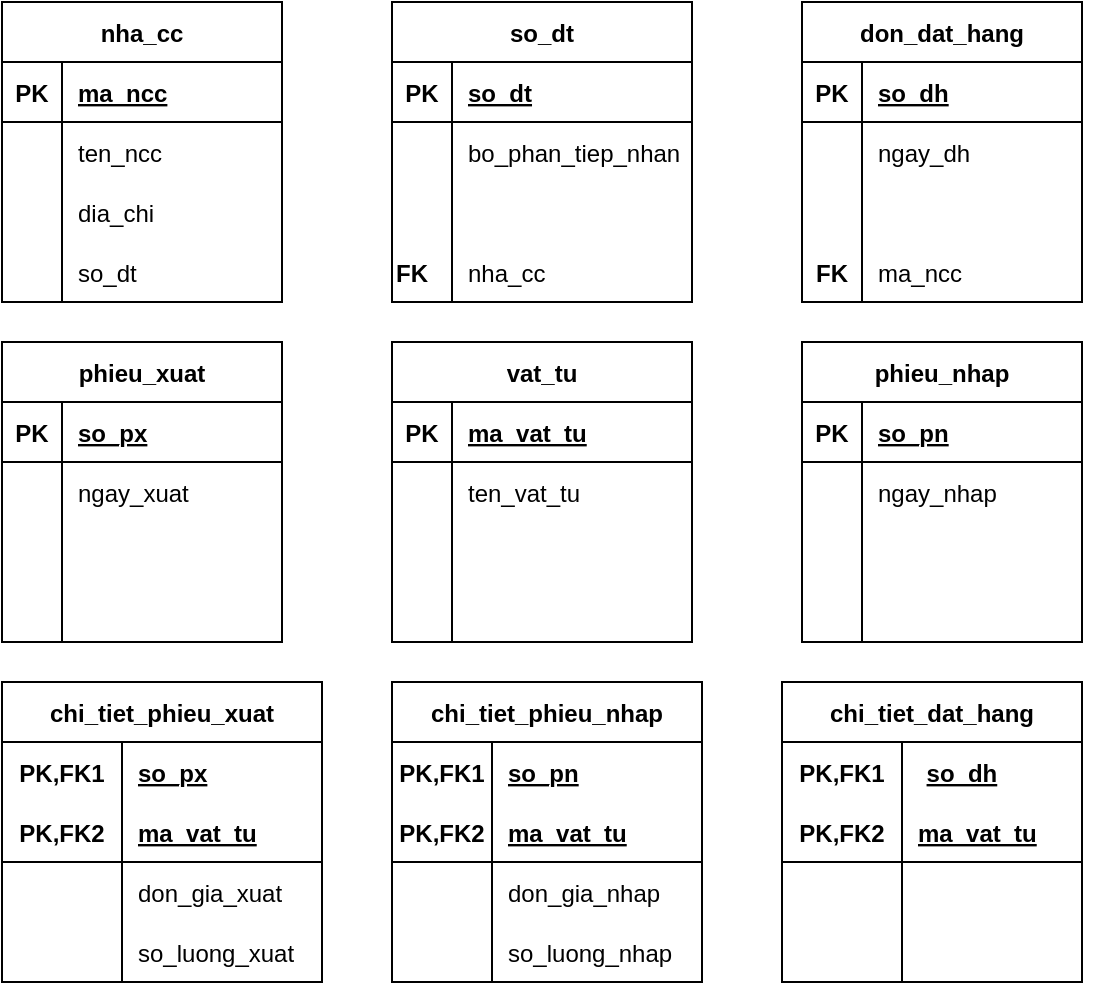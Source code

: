 <mxfile version="14.7.7" type="device"><diagram id="GAfqEMgBYRxA-WxqzUcl" name="Page-1"><mxGraphModel dx="782" dy="411" grid="1" gridSize="10" guides="1" tooltips="1" connect="1" arrows="1" fold="1" page="1" pageScale="1" pageWidth="850" pageHeight="1100" math="0" shadow="0"><root><mxCell id="0"/><mxCell id="1" parent="0"/><mxCell id="4sDLuMV_vTgjbe_v7x5U-135" value="" style="group" vertex="1" connectable="0" parent="1"><mxGeometry x="90" y="490" width="540" height="490" as="geometry"/></mxCell><mxCell id="4sDLuMV_vTgjbe_v7x5U-1" value="nha_cc" style="shape=table;startSize=30;container=1;collapsible=1;childLayout=tableLayout;fixedRows=1;rowLines=0;fontStyle=1;align=center;resizeLast=1;" vertex="1" parent="4sDLuMV_vTgjbe_v7x5U-135"><mxGeometry width="140" height="150" as="geometry"/></mxCell><mxCell id="4sDLuMV_vTgjbe_v7x5U-2" value="" style="shape=partialRectangle;collapsible=0;dropTarget=0;pointerEvents=0;fillColor=none;top=0;left=0;bottom=1;right=0;points=[[0,0.5],[1,0.5]];portConstraint=eastwest;" vertex="1" parent="4sDLuMV_vTgjbe_v7x5U-1"><mxGeometry y="30" width="140" height="30" as="geometry"/></mxCell><mxCell id="4sDLuMV_vTgjbe_v7x5U-3" value="PK" style="shape=partialRectangle;connectable=0;fillColor=none;top=0;left=0;bottom=0;right=0;fontStyle=1;overflow=hidden;" vertex="1" parent="4sDLuMV_vTgjbe_v7x5U-2"><mxGeometry width="30" height="30" as="geometry"/></mxCell><mxCell id="4sDLuMV_vTgjbe_v7x5U-4" value="ma_ncc" style="shape=partialRectangle;connectable=0;fillColor=none;top=0;left=0;bottom=0;right=0;align=left;spacingLeft=6;fontStyle=5;overflow=hidden;" vertex="1" parent="4sDLuMV_vTgjbe_v7x5U-2"><mxGeometry x="30" width="110" height="30" as="geometry"/></mxCell><mxCell id="4sDLuMV_vTgjbe_v7x5U-5" value="" style="shape=partialRectangle;collapsible=0;dropTarget=0;pointerEvents=0;fillColor=none;top=0;left=0;bottom=0;right=0;points=[[0,0.5],[1,0.5]];portConstraint=eastwest;" vertex="1" parent="4sDLuMV_vTgjbe_v7x5U-1"><mxGeometry y="60" width="140" height="30" as="geometry"/></mxCell><mxCell id="4sDLuMV_vTgjbe_v7x5U-6" value="" style="shape=partialRectangle;connectable=0;fillColor=none;top=0;left=0;bottom=0;right=0;editable=1;overflow=hidden;" vertex="1" parent="4sDLuMV_vTgjbe_v7x5U-5"><mxGeometry width="30" height="30" as="geometry"/></mxCell><mxCell id="4sDLuMV_vTgjbe_v7x5U-7" value="ten_ncc" style="shape=partialRectangle;connectable=0;fillColor=none;top=0;left=0;bottom=0;right=0;align=left;spacingLeft=6;overflow=hidden;" vertex="1" parent="4sDLuMV_vTgjbe_v7x5U-5"><mxGeometry x="30" width="110" height="30" as="geometry"/></mxCell><mxCell id="4sDLuMV_vTgjbe_v7x5U-8" value="" style="shape=partialRectangle;collapsible=0;dropTarget=0;pointerEvents=0;fillColor=none;top=0;left=0;bottom=0;right=0;points=[[0,0.5],[1,0.5]];portConstraint=eastwest;" vertex="1" parent="4sDLuMV_vTgjbe_v7x5U-1"><mxGeometry y="90" width="140" height="30" as="geometry"/></mxCell><mxCell id="4sDLuMV_vTgjbe_v7x5U-9" value="" style="shape=partialRectangle;connectable=0;fillColor=none;top=0;left=0;bottom=0;right=0;editable=1;overflow=hidden;" vertex="1" parent="4sDLuMV_vTgjbe_v7x5U-8"><mxGeometry width="30" height="30" as="geometry"/></mxCell><mxCell id="4sDLuMV_vTgjbe_v7x5U-10" value="dia_chi" style="shape=partialRectangle;connectable=0;fillColor=none;top=0;left=0;bottom=0;right=0;align=left;spacingLeft=6;overflow=hidden;" vertex="1" parent="4sDLuMV_vTgjbe_v7x5U-8"><mxGeometry x="30" width="110" height="30" as="geometry"/></mxCell><mxCell id="4sDLuMV_vTgjbe_v7x5U-11" value="" style="shape=partialRectangle;collapsible=0;dropTarget=0;pointerEvents=0;fillColor=none;top=0;left=0;bottom=0;right=0;points=[[0,0.5],[1,0.5]];portConstraint=eastwest;" vertex="1" parent="4sDLuMV_vTgjbe_v7x5U-1"><mxGeometry y="120" width="140" height="30" as="geometry"/></mxCell><mxCell id="4sDLuMV_vTgjbe_v7x5U-12" value="" style="shape=partialRectangle;connectable=0;fillColor=none;top=0;left=0;bottom=0;right=0;editable=1;overflow=hidden;" vertex="1" parent="4sDLuMV_vTgjbe_v7x5U-11"><mxGeometry width="30" height="30" as="geometry"/></mxCell><mxCell id="4sDLuMV_vTgjbe_v7x5U-13" value="so_dt" style="shape=partialRectangle;connectable=0;fillColor=none;top=0;left=0;bottom=0;right=0;align=left;spacingLeft=6;overflow=hidden;" vertex="1" parent="4sDLuMV_vTgjbe_v7x5U-11"><mxGeometry x="30" width="110" height="30" as="geometry"/></mxCell><mxCell id="4sDLuMV_vTgjbe_v7x5U-14" value="don_dat_hang" style="shape=table;startSize=30;container=1;collapsible=1;childLayout=tableLayout;fixedRows=1;rowLines=0;fontStyle=1;align=center;resizeLast=1;" vertex="1" parent="4sDLuMV_vTgjbe_v7x5U-135"><mxGeometry x="400" width="140" height="150" as="geometry"/></mxCell><mxCell id="4sDLuMV_vTgjbe_v7x5U-15" value="" style="shape=partialRectangle;collapsible=0;dropTarget=0;pointerEvents=0;fillColor=none;top=0;left=0;bottom=1;right=0;points=[[0,0.5],[1,0.5]];portConstraint=eastwest;" vertex="1" parent="4sDLuMV_vTgjbe_v7x5U-14"><mxGeometry y="30" width="140" height="30" as="geometry"/></mxCell><mxCell id="4sDLuMV_vTgjbe_v7x5U-16" value="PK" style="shape=partialRectangle;connectable=0;fillColor=none;top=0;left=0;bottom=0;right=0;fontStyle=1;overflow=hidden;" vertex="1" parent="4sDLuMV_vTgjbe_v7x5U-15"><mxGeometry width="30" height="30" as="geometry"/></mxCell><mxCell id="4sDLuMV_vTgjbe_v7x5U-17" value="so_dh" style="shape=partialRectangle;connectable=0;fillColor=none;top=0;left=0;bottom=0;right=0;align=left;spacingLeft=6;fontStyle=5;overflow=hidden;" vertex="1" parent="4sDLuMV_vTgjbe_v7x5U-15"><mxGeometry x="30" width="110" height="30" as="geometry"/></mxCell><mxCell id="4sDLuMV_vTgjbe_v7x5U-18" value="" style="shape=partialRectangle;collapsible=0;dropTarget=0;pointerEvents=0;fillColor=none;top=0;left=0;bottom=0;right=0;points=[[0,0.5],[1,0.5]];portConstraint=eastwest;" vertex="1" parent="4sDLuMV_vTgjbe_v7x5U-14"><mxGeometry y="60" width="140" height="30" as="geometry"/></mxCell><mxCell id="4sDLuMV_vTgjbe_v7x5U-19" value="" style="shape=partialRectangle;connectable=0;fillColor=none;top=0;left=0;bottom=0;right=0;editable=1;overflow=hidden;" vertex="1" parent="4sDLuMV_vTgjbe_v7x5U-18"><mxGeometry width="30" height="30" as="geometry"/></mxCell><mxCell id="4sDLuMV_vTgjbe_v7x5U-20" value="ngay_dh" style="shape=partialRectangle;connectable=0;fillColor=none;top=0;left=0;bottom=0;right=0;align=left;spacingLeft=6;overflow=hidden;" vertex="1" parent="4sDLuMV_vTgjbe_v7x5U-18"><mxGeometry x="30" width="110" height="30" as="geometry"/></mxCell><mxCell id="4sDLuMV_vTgjbe_v7x5U-21" value="" style="shape=partialRectangle;collapsible=0;dropTarget=0;pointerEvents=0;fillColor=none;top=0;left=0;bottom=0;right=0;points=[[0,0.5],[1,0.5]];portConstraint=eastwest;" vertex="1" parent="4sDLuMV_vTgjbe_v7x5U-14"><mxGeometry y="90" width="140" height="30" as="geometry"/></mxCell><mxCell id="4sDLuMV_vTgjbe_v7x5U-22" value="" style="shape=partialRectangle;connectable=0;fillColor=none;top=0;left=0;bottom=0;right=0;editable=1;overflow=hidden;" vertex="1" parent="4sDLuMV_vTgjbe_v7x5U-21"><mxGeometry width="30" height="30" as="geometry"/></mxCell><mxCell id="4sDLuMV_vTgjbe_v7x5U-23" value="" style="shape=partialRectangle;connectable=0;fillColor=none;top=0;left=0;bottom=0;right=0;align=left;spacingLeft=6;overflow=hidden;" vertex="1" parent="4sDLuMV_vTgjbe_v7x5U-21"><mxGeometry x="30" width="110" height="30" as="geometry"/></mxCell><mxCell id="4sDLuMV_vTgjbe_v7x5U-24" value="" style="shape=partialRectangle;collapsible=0;dropTarget=0;pointerEvents=0;fillColor=none;top=0;left=0;bottom=0;right=0;points=[[0,0.5],[1,0.5]];portConstraint=eastwest;" vertex="1" parent="4sDLuMV_vTgjbe_v7x5U-14"><mxGeometry y="120" width="140" height="30" as="geometry"/></mxCell><mxCell id="4sDLuMV_vTgjbe_v7x5U-25" value="FK" style="shape=partialRectangle;connectable=0;fillColor=none;top=0;left=0;bottom=0;right=0;editable=1;overflow=hidden;fontStyle=1" vertex="1" parent="4sDLuMV_vTgjbe_v7x5U-24"><mxGeometry width="30" height="30" as="geometry"/></mxCell><mxCell id="4sDLuMV_vTgjbe_v7x5U-26" value="ma_ncc" style="shape=partialRectangle;connectable=0;fillColor=none;top=0;left=0;bottom=0;right=0;align=left;spacingLeft=6;overflow=hidden;" vertex="1" parent="4sDLuMV_vTgjbe_v7x5U-24"><mxGeometry x="30" width="110" height="30" as="geometry"/></mxCell><mxCell id="4sDLuMV_vTgjbe_v7x5U-27" value="vat_tu" style="shape=table;startSize=30;container=1;collapsible=1;childLayout=tableLayout;fixedRows=1;rowLines=0;fontStyle=1;align=center;resizeLast=1;" vertex="1" parent="4sDLuMV_vTgjbe_v7x5U-135"><mxGeometry x="195" y="170" width="150" height="150" as="geometry"/></mxCell><mxCell id="4sDLuMV_vTgjbe_v7x5U-28" value="" style="shape=partialRectangle;collapsible=0;dropTarget=0;pointerEvents=0;fillColor=none;top=0;left=0;bottom=1;right=0;points=[[0,0.5],[1,0.5]];portConstraint=eastwest;" vertex="1" parent="4sDLuMV_vTgjbe_v7x5U-27"><mxGeometry y="30" width="150" height="30" as="geometry"/></mxCell><mxCell id="4sDLuMV_vTgjbe_v7x5U-29" value="PK" style="shape=partialRectangle;connectable=0;fillColor=none;top=0;left=0;bottom=0;right=0;fontStyle=1;overflow=hidden;" vertex="1" parent="4sDLuMV_vTgjbe_v7x5U-28"><mxGeometry width="30" height="30" as="geometry"/></mxCell><mxCell id="4sDLuMV_vTgjbe_v7x5U-30" value="ma_vat_tu" style="shape=partialRectangle;connectable=0;fillColor=none;top=0;left=0;bottom=0;right=0;align=left;spacingLeft=6;fontStyle=5;overflow=hidden;" vertex="1" parent="4sDLuMV_vTgjbe_v7x5U-28"><mxGeometry x="30" width="120" height="30" as="geometry"/></mxCell><mxCell id="4sDLuMV_vTgjbe_v7x5U-31" value="" style="shape=partialRectangle;collapsible=0;dropTarget=0;pointerEvents=0;fillColor=none;top=0;left=0;bottom=0;right=0;points=[[0,0.5],[1,0.5]];portConstraint=eastwest;" vertex="1" parent="4sDLuMV_vTgjbe_v7x5U-27"><mxGeometry y="60" width="150" height="30" as="geometry"/></mxCell><mxCell id="4sDLuMV_vTgjbe_v7x5U-32" value="" style="shape=partialRectangle;connectable=0;fillColor=none;top=0;left=0;bottom=0;right=0;editable=1;overflow=hidden;" vertex="1" parent="4sDLuMV_vTgjbe_v7x5U-31"><mxGeometry width="30" height="30" as="geometry"/></mxCell><mxCell id="4sDLuMV_vTgjbe_v7x5U-33" value="ten_vat_tu" style="shape=partialRectangle;connectable=0;fillColor=none;top=0;left=0;bottom=0;right=0;align=left;spacingLeft=6;overflow=hidden;" vertex="1" parent="4sDLuMV_vTgjbe_v7x5U-31"><mxGeometry x="30" width="120" height="30" as="geometry"/></mxCell><mxCell id="4sDLuMV_vTgjbe_v7x5U-34" value="" style="shape=partialRectangle;collapsible=0;dropTarget=0;pointerEvents=0;fillColor=none;top=0;left=0;bottom=0;right=0;points=[[0,0.5],[1,0.5]];portConstraint=eastwest;" vertex="1" parent="4sDLuMV_vTgjbe_v7x5U-27"><mxGeometry y="90" width="150" height="30" as="geometry"/></mxCell><mxCell id="4sDLuMV_vTgjbe_v7x5U-35" value="" style="shape=partialRectangle;connectable=0;fillColor=none;top=0;left=0;bottom=0;right=0;editable=1;overflow=hidden;" vertex="1" parent="4sDLuMV_vTgjbe_v7x5U-34"><mxGeometry width="30" height="30" as="geometry"/></mxCell><mxCell id="4sDLuMV_vTgjbe_v7x5U-36" value="" style="shape=partialRectangle;connectable=0;fillColor=none;top=0;left=0;bottom=0;right=0;align=left;spacingLeft=6;overflow=hidden;" vertex="1" parent="4sDLuMV_vTgjbe_v7x5U-34"><mxGeometry x="30" width="120" height="30" as="geometry"/></mxCell><mxCell id="4sDLuMV_vTgjbe_v7x5U-37" value="" style="shape=partialRectangle;collapsible=0;dropTarget=0;pointerEvents=0;fillColor=none;top=0;left=0;bottom=0;right=0;points=[[0,0.5],[1,0.5]];portConstraint=eastwest;" vertex="1" parent="4sDLuMV_vTgjbe_v7x5U-27"><mxGeometry y="120" width="150" height="30" as="geometry"/></mxCell><mxCell id="4sDLuMV_vTgjbe_v7x5U-38" value="" style="shape=partialRectangle;connectable=0;fillColor=none;top=0;left=0;bottom=0;right=0;editable=1;overflow=hidden;" vertex="1" parent="4sDLuMV_vTgjbe_v7x5U-37"><mxGeometry width="30" height="30" as="geometry"/></mxCell><mxCell id="4sDLuMV_vTgjbe_v7x5U-39" value="" style="shape=partialRectangle;connectable=0;fillColor=none;top=0;left=0;bottom=0;right=0;align=left;spacingLeft=6;overflow=hidden;" vertex="1" parent="4sDLuMV_vTgjbe_v7x5U-37"><mxGeometry x="30" width="120" height="30" as="geometry"/></mxCell><mxCell id="4sDLuMV_vTgjbe_v7x5U-40" value="phieu_xuat" style="shape=table;startSize=30;container=1;collapsible=1;childLayout=tableLayout;fixedRows=1;rowLines=0;fontStyle=1;align=center;resizeLast=1;" vertex="1" parent="4sDLuMV_vTgjbe_v7x5U-135"><mxGeometry y="170" width="140" height="150" as="geometry"/></mxCell><mxCell id="4sDLuMV_vTgjbe_v7x5U-41" value="" style="shape=partialRectangle;collapsible=0;dropTarget=0;pointerEvents=0;fillColor=none;top=0;left=0;bottom=1;right=0;points=[[0,0.5],[1,0.5]];portConstraint=eastwest;" vertex="1" parent="4sDLuMV_vTgjbe_v7x5U-40"><mxGeometry y="30" width="140" height="30" as="geometry"/></mxCell><mxCell id="4sDLuMV_vTgjbe_v7x5U-42" value="PK" style="shape=partialRectangle;connectable=0;fillColor=none;top=0;left=0;bottom=0;right=0;fontStyle=1;overflow=hidden;" vertex="1" parent="4sDLuMV_vTgjbe_v7x5U-41"><mxGeometry width="30" height="30" as="geometry"/></mxCell><mxCell id="4sDLuMV_vTgjbe_v7x5U-43" value="so_px" style="shape=partialRectangle;connectable=0;fillColor=none;top=0;left=0;bottom=0;right=0;align=left;spacingLeft=6;fontStyle=5;overflow=hidden;" vertex="1" parent="4sDLuMV_vTgjbe_v7x5U-41"><mxGeometry x="30" width="110" height="30" as="geometry"/></mxCell><mxCell id="4sDLuMV_vTgjbe_v7x5U-44" value="" style="shape=partialRectangle;collapsible=0;dropTarget=0;pointerEvents=0;fillColor=none;top=0;left=0;bottom=0;right=0;points=[[0,0.5],[1,0.5]];portConstraint=eastwest;" vertex="1" parent="4sDLuMV_vTgjbe_v7x5U-40"><mxGeometry y="60" width="140" height="30" as="geometry"/></mxCell><mxCell id="4sDLuMV_vTgjbe_v7x5U-45" value="" style="shape=partialRectangle;connectable=0;fillColor=none;top=0;left=0;bottom=0;right=0;editable=1;overflow=hidden;" vertex="1" parent="4sDLuMV_vTgjbe_v7x5U-44"><mxGeometry width="30" height="30" as="geometry"/></mxCell><mxCell id="4sDLuMV_vTgjbe_v7x5U-46" value="ngay_xuat" style="shape=partialRectangle;connectable=0;fillColor=none;top=0;left=0;bottom=0;right=0;align=left;spacingLeft=6;overflow=hidden;" vertex="1" parent="4sDLuMV_vTgjbe_v7x5U-44"><mxGeometry x="30" width="110" height="30" as="geometry"/></mxCell><mxCell id="4sDLuMV_vTgjbe_v7x5U-47" value="" style="shape=partialRectangle;collapsible=0;dropTarget=0;pointerEvents=0;fillColor=none;top=0;left=0;bottom=0;right=0;points=[[0,0.5],[1,0.5]];portConstraint=eastwest;" vertex="1" parent="4sDLuMV_vTgjbe_v7x5U-40"><mxGeometry y="90" width="140" height="30" as="geometry"/></mxCell><mxCell id="4sDLuMV_vTgjbe_v7x5U-48" value="" style="shape=partialRectangle;connectable=0;fillColor=none;top=0;left=0;bottom=0;right=0;editable=1;overflow=hidden;" vertex="1" parent="4sDLuMV_vTgjbe_v7x5U-47"><mxGeometry width="30" height="30" as="geometry"/></mxCell><mxCell id="4sDLuMV_vTgjbe_v7x5U-49" value="" style="shape=partialRectangle;connectable=0;fillColor=none;top=0;left=0;bottom=0;right=0;align=left;spacingLeft=6;overflow=hidden;" vertex="1" parent="4sDLuMV_vTgjbe_v7x5U-47"><mxGeometry x="30" width="110" height="30" as="geometry"/></mxCell><mxCell id="4sDLuMV_vTgjbe_v7x5U-50" value="" style="shape=partialRectangle;collapsible=0;dropTarget=0;pointerEvents=0;fillColor=none;top=0;left=0;bottom=0;right=0;points=[[0,0.5],[1,0.5]];portConstraint=eastwest;" vertex="1" parent="4sDLuMV_vTgjbe_v7x5U-40"><mxGeometry y="120" width="140" height="30" as="geometry"/></mxCell><mxCell id="4sDLuMV_vTgjbe_v7x5U-51" value="" style="shape=partialRectangle;connectable=0;fillColor=none;top=0;left=0;bottom=0;right=0;editable=1;overflow=hidden;" vertex="1" parent="4sDLuMV_vTgjbe_v7x5U-50"><mxGeometry width="30" height="30" as="geometry"/></mxCell><mxCell id="4sDLuMV_vTgjbe_v7x5U-52" value="" style="shape=partialRectangle;connectable=0;fillColor=none;top=0;left=0;bottom=0;right=0;align=left;spacingLeft=6;overflow=hidden;" vertex="1" parent="4sDLuMV_vTgjbe_v7x5U-50"><mxGeometry x="30" width="110" height="30" as="geometry"/></mxCell><mxCell id="4sDLuMV_vTgjbe_v7x5U-53" value="phieu_nhap" style="shape=table;startSize=30;container=1;collapsible=1;childLayout=tableLayout;fixedRows=1;rowLines=0;fontStyle=1;align=center;resizeLast=1;" vertex="1" parent="4sDLuMV_vTgjbe_v7x5U-135"><mxGeometry x="400" y="170" width="140" height="150" as="geometry"/></mxCell><mxCell id="4sDLuMV_vTgjbe_v7x5U-54" value="" style="shape=partialRectangle;collapsible=0;dropTarget=0;pointerEvents=0;fillColor=none;top=0;left=0;bottom=1;right=0;points=[[0,0.5],[1,0.5]];portConstraint=eastwest;" vertex="1" parent="4sDLuMV_vTgjbe_v7x5U-53"><mxGeometry y="30" width="140" height="30" as="geometry"/></mxCell><mxCell id="4sDLuMV_vTgjbe_v7x5U-55" value="PK" style="shape=partialRectangle;connectable=0;fillColor=none;top=0;left=0;bottom=0;right=0;fontStyle=1;overflow=hidden;" vertex="1" parent="4sDLuMV_vTgjbe_v7x5U-54"><mxGeometry width="30" height="30" as="geometry"/></mxCell><mxCell id="4sDLuMV_vTgjbe_v7x5U-56" value="so_pn" style="shape=partialRectangle;connectable=0;fillColor=none;top=0;left=0;bottom=0;right=0;align=left;spacingLeft=6;fontStyle=5;overflow=hidden;" vertex="1" parent="4sDLuMV_vTgjbe_v7x5U-54"><mxGeometry x="30" width="110" height="30" as="geometry"/></mxCell><mxCell id="4sDLuMV_vTgjbe_v7x5U-57" value="" style="shape=partialRectangle;collapsible=0;dropTarget=0;pointerEvents=0;fillColor=none;top=0;left=0;bottom=0;right=0;points=[[0,0.5],[1,0.5]];portConstraint=eastwest;" vertex="1" parent="4sDLuMV_vTgjbe_v7x5U-53"><mxGeometry y="60" width="140" height="30" as="geometry"/></mxCell><mxCell id="4sDLuMV_vTgjbe_v7x5U-58" value="" style="shape=partialRectangle;connectable=0;fillColor=none;top=0;left=0;bottom=0;right=0;editable=1;overflow=hidden;" vertex="1" parent="4sDLuMV_vTgjbe_v7x5U-57"><mxGeometry width="30" height="30" as="geometry"/></mxCell><mxCell id="4sDLuMV_vTgjbe_v7x5U-59" value="ngay_nhap" style="shape=partialRectangle;connectable=0;fillColor=none;top=0;left=0;bottom=0;right=0;align=left;spacingLeft=6;overflow=hidden;" vertex="1" parent="4sDLuMV_vTgjbe_v7x5U-57"><mxGeometry x="30" width="110" height="30" as="geometry"/></mxCell><mxCell id="4sDLuMV_vTgjbe_v7x5U-60" value="" style="shape=partialRectangle;collapsible=0;dropTarget=0;pointerEvents=0;fillColor=none;top=0;left=0;bottom=0;right=0;points=[[0,0.5],[1,0.5]];portConstraint=eastwest;" vertex="1" parent="4sDLuMV_vTgjbe_v7x5U-53"><mxGeometry y="90" width="140" height="30" as="geometry"/></mxCell><mxCell id="4sDLuMV_vTgjbe_v7x5U-61" value="" style="shape=partialRectangle;connectable=0;fillColor=none;top=0;left=0;bottom=0;right=0;editable=1;overflow=hidden;" vertex="1" parent="4sDLuMV_vTgjbe_v7x5U-60"><mxGeometry width="30" height="30" as="geometry"/></mxCell><mxCell id="4sDLuMV_vTgjbe_v7x5U-62" value="" style="shape=partialRectangle;connectable=0;fillColor=none;top=0;left=0;bottom=0;right=0;align=left;spacingLeft=6;overflow=hidden;" vertex="1" parent="4sDLuMV_vTgjbe_v7x5U-60"><mxGeometry x="30" width="110" height="30" as="geometry"/></mxCell><mxCell id="4sDLuMV_vTgjbe_v7x5U-63" value="" style="shape=partialRectangle;collapsible=0;dropTarget=0;pointerEvents=0;fillColor=none;top=0;left=0;bottom=0;right=0;points=[[0,0.5],[1,0.5]];portConstraint=eastwest;" vertex="1" parent="4sDLuMV_vTgjbe_v7x5U-53"><mxGeometry y="120" width="140" height="30" as="geometry"/></mxCell><mxCell id="4sDLuMV_vTgjbe_v7x5U-64" value="" style="shape=partialRectangle;connectable=0;fillColor=none;top=0;left=0;bottom=0;right=0;editable=1;overflow=hidden;" vertex="1" parent="4sDLuMV_vTgjbe_v7x5U-63"><mxGeometry width="30" height="30" as="geometry"/></mxCell><mxCell id="4sDLuMV_vTgjbe_v7x5U-65" value="" style="shape=partialRectangle;connectable=0;fillColor=none;top=0;left=0;bottom=0;right=0;align=left;spacingLeft=6;overflow=hidden;" vertex="1" parent="4sDLuMV_vTgjbe_v7x5U-63"><mxGeometry x="30" width="110" height="30" as="geometry"/></mxCell><mxCell id="4sDLuMV_vTgjbe_v7x5U-66" value="chi_tiet_phieu_xuat" style="shape=table;startSize=30;container=1;collapsible=1;childLayout=tableLayout;fixedRows=1;rowLines=0;fontStyle=1;align=center;resizeLast=1;" vertex="1" parent="4sDLuMV_vTgjbe_v7x5U-135"><mxGeometry y="340" width="160" height="150" as="geometry"/></mxCell><mxCell id="4sDLuMV_vTgjbe_v7x5U-67" value="" style="shape=partialRectangle;collapsible=0;dropTarget=0;pointerEvents=0;fillColor=none;top=0;left=0;bottom=0;right=0;points=[[0,0.5],[1,0.5]];portConstraint=eastwest;" vertex="1" parent="4sDLuMV_vTgjbe_v7x5U-66"><mxGeometry y="30" width="160" height="30" as="geometry"/></mxCell><mxCell id="4sDLuMV_vTgjbe_v7x5U-68" value="PK,FK1" style="shape=partialRectangle;connectable=0;fillColor=none;top=0;left=0;bottom=0;right=0;fontStyle=1;overflow=hidden;" vertex="1" parent="4sDLuMV_vTgjbe_v7x5U-67"><mxGeometry width="60" height="30" as="geometry"/></mxCell><mxCell id="4sDLuMV_vTgjbe_v7x5U-69" value="so_px" style="shape=partialRectangle;connectable=0;fillColor=none;top=0;left=0;bottom=0;right=0;align=left;spacingLeft=6;fontStyle=5;overflow=hidden;" vertex="1" parent="4sDLuMV_vTgjbe_v7x5U-67"><mxGeometry x="60" width="100" height="30" as="geometry"/></mxCell><mxCell id="4sDLuMV_vTgjbe_v7x5U-70" value="" style="shape=partialRectangle;collapsible=0;dropTarget=0;pointerEvents=0;fillColor=none;top=0;left=0;bottom=1;right=0;points=[[0,0.5],[1,0.5]];portConstraint=eastwest;" vertex="1" parent="4sDLuMV_vTgjbe_v7x5U-66"><mxGeometry y="60" width="160" height="30" as="geometry"/></mxCell><mxCell id="4sDLuMV_vTgjbe_v7x5U-71" value="PK,FK2" style="shape=partialRectangle;connectable=0;fillColor=none;top=0;left=0;bottom=0;right=0;fontStyle=1;overflow=hidden;" vertex="1" parent="4sDLuMV_vTgjbe_v7x5U-70"><mxGeometry width="60" height="30" as="geometry"/></mxCell><mxCell id="4sDLuMV_vTgjbe_v7x5U-72" value="ma_vat_tu" style="shape=partialRectangle;connectable=0;fillColor=none;top=0;left=0;bottom=0;right=0;align=left;spacingLeft=6;fontStyle=5;overflow=hidden;" vertex="1" parent="4sDLuMV_vTgjbe_v7x5U-70"><mxGeometry x="60" width="100" height="30" as="geometry"/></mxCell><mxCell id="4sDLuMV_vTgjbe_v7x5U-73" value="" style="shape=partialRectangle;collapsible=0;dropTarget=0;pointerEvents=0;fillColor=none;top=0;left=0;bottom=0;right=0;points=[[0,0.5],[1,0.5]];portConstraint=eastwest;" vertex="1" parent="4sDLuMV_vTgjbe_v7x5U-66"><mxGeometry y="90" width="160" height="30" as="geometry"/></mxCell><mxCell id="4sDLuMV_vTgjbe_v7x5U-74" value="" style="shape=partialRectangle;connectable=0;fillColor=none;top=0;left=0;bottom=0;right=0;editable=1;overflow=hidden;" vertex="1" parent="4sDLuMV_vTgjbe_v7x5U-73"><mxGeometry width="60" height="30" as="geometry"/></mxCell><mxCell id="4sDLuMV_vTgjbe_v7x5U-75" value="don_gia_xuat" style="shape=partialRectangle;connectable=0;fillColor=none;top=0;left=0;bottom=0;right=0;align=left;spacingLeft=6;overflow=hidden;" vertex="1" parent="4sDLuMV_vTgjbe_v7x5U-73"><mxGeometry x="60" width="100" height="30" as="geometry"/></mxCell><mxCell id="4sDLuMV_vTgjbe_v7x5U-76" value="" style="shape=partialRectangle;collapsible=0;dropTarget=0;pointerEvents=0;fillColor=none;top=0;left=0;bottom=0;right=0;points=[[0,0.5],[1,0.5]];portConstraint=eastwest;" vertex="1" parent="4sDLuMV_vTgjbe_v7x5U-66"><mxGeometry y="120" width="160" height="30" as="geometry"/></mxCell><mxCell id="4sDLuMV_vTgjbe_v7x5U-77" value="" style="shape=partialRectangle;connectable=0;fillColor=none;top=0;left=0;bottom=0;right=0;editable=1;overflow=hidden;" vertex="1" parent="4sDLuMV_vTgjbe_v7x5U-76"><mxGeometry width="60" height="30" as="geometry"/></mxCell><mxCell id="4sDLuMV_vTgjbe_v7x5U-78" value="so_luong_xuat" style="shape=partialRectangle;connectable=0;fillColor=none;top=0;left=0;bottom=0;right=0;align=left;spacingLeft=6;overflow=hidden;" vertex="1" parent="4sDLuMV_vTgjbe_v7x5U-76"><mxGeometry x="60" width="100" height="30" as="geometry"/></mxCell><mxCell id="4sDLuMV_vTgjbe_v7x5U-79" value="chi_tiet_phieu_nhap" style="shape=table;startSize=30;container=1;collapsible=1;childLayout=tableLayout;fixedRows=1;rowLines=0;fontStyle=1;align=center;resizeLast=1;" vertex="1" parent="4sDLuMV_vTgjbe_v7x5U-135"><mxGeometry x="195" y="340" width="155" height="150" as="geometry"/></mxCell><mxCell id="4sDLuMV_vTgjbe_v7x5U-80" value="" style="shape=partialRectangle;collapsible=0;dropTarget=0;pointerEvents=0;fillColor=none;top=0;left=0;bottom=0;right=0;points=[[0,0.5],[1,0.5]];portConstraint=eastwest;" vertex="1" parent="4sDLuMV_vTgjbe_v7x5U-79"><mxGeometry y="30" width="155" height="30" as="geometry"/></mxCell><mxCell id="4sDLuMV_vTgjbe_v7x5U-81" value="PK,FK1" style="shape=partialRectangle;connectable=0;fillColor=none;top=0;left=0;bottom=0;right=0;fontStyle=1;overflow=hidden;" vertex="1" parent="4sDLuMV_vTgjbe_v7x5U-80"><mxGeometry width="50" height="30" as="geometry"/></mxCell><mxCell id="4sDLuMV_vTgjbe_v7x5U-82" value="so_pn" style="shape=partialRectangle;connectable=0;fillColor=none;top=0;left=0;bottom=0;right=0;align=left;spacingLeft=6;fontStyle=5;overflow=hidden;" vertex="1" parent="4sDLuMV_vTgjbe_v7x5U-80"><mxGeometry x="50" width="105" height="30" as="geometry"/></mxCell><mxCell id="4sDLuMV_vTgjbe_v7x5U-83" value="" style="shape=partialRectangle;collapsible=0;dropTarget=0;pointerEvents=0;fillColor=none;top=0;left=0;bottom=1;right=0;points=[[0,0.5],[1,0.5]];portConstraint=eastwest;" vertex="1" parent="4sDLuMV_vTgjbe_v7x5U-79"><mxGeometry y="60" width="155" height="30" as="geometry"/></mxCell><mxCell id="4sDLuMV_vTgjbe_v7x5U-84" value="PK,FK2" style="shape=partialRectangle;connectable=0;fillColor=none;top=0;left=0;bottom=0;right=0;fontStyle=1;overflow=hidden;" vertex="1" parent="4sDLuMV_vTgjbe_v7x5U-83"><mxGeometry width="50" height="30" as="geometry"/></mxCell><mxCell id="4sDLuMV_vTgjbe_v7x5U-85" value="ma_vat_tu" style="shape=partialRectangle;connectable=0;fillColor=none;top=0;left=0;bottom=0;right=0;align=left;spacingLeft=6;fontStyle=5;overflow=hidden;" vertex="1" parent="4sDLuMV_vTgjbe_v7x5U-83"><mxGeometry x="50" width="105" height="30" as="geometry"/></mxCell><mxCell id="4sDLuMV_vTgjbe_v7x5U-86" value="" style="shape=partialRectangle;collapsible=0;dropTarget=0;pointerEvents=0;fillColor=none;top=0;left=0;bottom=0;right=0;points=[[0,0.5],[1,0.5]];portConstraint=eastwest;" vertex="1" parent="4sDLuMV_vTgjbe_v7x5U-79"><mxGeometry y="90" width="155" height="30" as="geometry"/></mxCell><mxCell id="4sDLuMV_vTgjbe_v7x5U-87" value="" style="shape=partialRectangle;connectable=0;fillColor=none;top=0;left=0;bottom=0;right=0;editable=1;overflow=hidden;" vertex="1" parent="4sDLuMV_vTgjbe_v7x5U-86"><mxGeometry width="50" height="30" as="geometry"/></mxCell><mxCell id="4sDLuMV_vTgjbe_v7x5U-88" value="don_gia_nhap" style="shape=partialRectangle;connectable=0;fillColor=none;top=0;left=0;bottom=0;right=0;align=left;spacingLeft=6;overflow=hidden;" vertex="1" parent="4sDLuMV_vTgjbe_v7x5U-86"><mxGeometry x="50" width="105" height="30" as="geometry"/></mxCell><mxCell id="4sDLuMV_vTgjbe_v7x5U-89" value="" style="shape=partialRectangle;collapsible=0;dropTarget=0;pointerEvents=0;fillColor=none;top=0;left=0;bottom=0;right=0;points=[[0,0.5],[1,0.5]];portConstraint=eastwest;" vertex="1" parent="4sDLuMV_vTgjbe_v7x5U-79"><mxGeometry y="120" width="155" height="30" as="geometry"/></mxCell><mxCell id="4sDLuMV_vTgjbe_v7x5U-90" value="" style="shape=partialRectangle;connectable=0;fillColor=none;top=0;left=0;bottom=0;right=0;editable=1;overflow=hidden;" vertex="1" parent="4sDLuMV_vTgjbe_v7x5U-89"><mxGeometry width="50" height="30" as="geometry"/></mxCell><mxCell id="4sDLuMV_vTgjbe_v7x5U-91" value="so_luong_nhap" style="shape=partialRectangle;connectable=0;fillColor=none;top=0;left=0;bottom=0;right=0;align=left;spacingLeft=6;overflow=hidden;" vertex="1" parent="4sDLuMV_vTgjbe_v7x5U-89"><mxGeometry x="50" width="105" height="30" as="geometry"/></mxCell><mxCell id="4sDLuMV_vTgjbe_v7x5U-106" value="" style="group" vertex="1" connectable="0" parent="4sDLuMV_vTgjbe_v7x5U-135"><mxGeometry x="390" y="340" width="150" height="150" as="geometry"/></mxCell><mxCell id="4sDLuMV_vTgjbe_v7x5U-92" value="chi_tiet_dat_hang" style="shape=table;startSize=30;container=1;collapsible=1;childLayout=tableLayout;fixedRows=1;rowLines=0;fontStyle=1;align=center;resizeLast=1;" vertex="1" parent="4sDLuMV_vTgjbe_v7x5U-106"><mxGeometry width="150" height="150" as="geometry"/></mxCell><mxCell id="4sDLuMV_vTgjbe_v7x5U-93" value="" style="shape=partialRectangle;collapsible=0;dropTarget=0;pointerEvents=0;fillColor=none;top=0;left=0;bottom=0;right=0;points=[[0,0.5],[1,0.5]];portConstraint=eastwest;" vertex="1" parent="4sDLuMV_vTgjbe_v7x5U-92"><mxGeometry y="30" width="150" height="30" as="geometry"/></mxCell><mxCell id="4sDLuMV_vTgjbe_v7x5U-94" value="PK,FK1" style="shape=partialRectangle;connectable=0;fillColor=none;top=0;left=0;bottom=0;right=0;fontStyle=1;overflow=hidden;" vertex="1" parent="4sDLuMV_vTgjbe_v7x5U-93"><mxGeometry width="60" height="30" as="geometry"/></mxCell><mxCell id="4sDLuMV_vTgjbe_v7x5U-95" value="" style="shape=partialRectangle;connectable=0;fillColor=none;top=0;left=0;bottom=0;right=0;align=left;spacingLeft=6;fontStyle=4;overflow=hidden;" vertex="1" parent="4sDLuMV_vTgjbe_v7x5U-93"><mxGeometry x="60" width="90" height="30" as="geometry"/></mxCell><mxCell id="4sDLuMV_vTgjbe_v7x5U-96" value="" style="shape=partialRectangle;collapsible=0;dropTarget=0;pointerEvents=0;fillColor=none;top=0;left=0;bottom=1;right=0;points=[[0,0.5],[1,0.5]];portConstraint=eastwest;" vertex="1" parent="4sDLuMV_vTgjbe_v7x5U-92"><mxGeometry y="60" width="150" height="30" as="geometry"/></mxCell><mxCell id="4sDLuMV_vTgjbe_v7x5U-97" value="PK,FK2" style="shape=partialRectangle;connectable=0;fillColor=none;top=0;left=0;bottom=0;right=0;fontStyle=1;overflow=hidden;" vertex="1" parent="4sDLuMV_vTgjbe_v7x5U-96"><mxGeometry width="60" height="30" as="geometry"/></mxCell><mxCell id="4sDLuMV_vTgjbe_v7x5U-98" value="ma_vat_tu" style="shape=partialRectangle;connectable=0;fillColor=none;top=0;left=0;bottom=0;right=0;align=left;spacingLeft=6;fontStyle=5;overflow=hidden;" vertex="1" parent="4sDLuMV_vTgjbe_v7x5U-96"><mxGeometry x="60" width="90" height="30" as="geometry"/></mxCell><mxCell id="4sDLuMV_vTgjbe_v7x5U-99" value="" style="shape=partialRectangle;collapsible=0;dropTarget=0;pointerEvents=0;fillColor=none;top=0;left=0;bottom=0;right=0;points=[[0,0.5],[1,0.5]];portConstraint=eastwest;" vertex="1" parent="4sDLuMV_vTgjbe_v7x5U-92"><mxGeometry y="90" width="150" height="30" as="geometry"/></mxCell><mxCell id="4sDLuMV_vTgjbe_v7x5U-100" value="" style="shape=partialRectangle;connectable=0;fillColor=none;top=0;left=0;bottom=0;right=0;editable=1;overflow=hidden;" vertex="1" parent="4sDLuMV_vTgjbe_v7x5U-99"><mxGeometry width="60" height="30" as="geometry"/></mxCell><mxCell id="4sDLuMV_vTgjbe_v7x5U-101" value="" style="shape=partialRectangle;connectable=0;fillColor=none;top=0;left=0;bottom=0;right=0;align=left;spacingLeft=6;overflow=hidden;" vertex="1" parent="4sDLuMV_vTgjbe_v7x5U-99"><mxGeometry x="60" width="90" height="30" as="geometry"/></mxCell><mxCell id="4sDLuMV_vTgjbe_v7x5U-102" value="" style="shape=partialRectangle;collapsible=0;dropTarget=0;pointerEvents=0;fillColor=none;top=0;left=0;bottom=0;right=0;points=[[0,0.5],[1,0.5]];portConstraint=eastwest;" vertex="1" parent="4sDLuMV_vTgjbe_v7x5U-92"><mxGeometry y="120" width="150" height="30" as="geometry"/></mxCell><mxCell id="4sDLuMV_vTgjbe_v7x5U-103" value="" style="shape=partialRectangle;connectable=0;fillColor=none;top=0;left=0;bottom=0;right=0;editable=1;overflow=hidden;" vertex="1" parent="4sDLuMV_vTgjbe_v7x5U-102"><mxGeometry width="60" height="30" as="geometry"/></mxCell><mxCell id="4sDLuMV_vTgjbe_v7x5U-104" value="" style="shape=partialRectangle;connectable=0;fillColor=none;top=0;left=0;bottom=0;right=0;align=left;spacingLeft=6;overflow=hidden;" vertex="1" parent="4sDLuMV_vTgjbe_v7x5U-102"><mxGeometry x="60" width="90" height="30" as="geometry"/></mxCell><mxCell id="4sDLuMV_vTgjbe_v7x5U-105" value="so_dh" style="shape=partialRectangle;connectable=0;fillColor=none;top=0;left=0;bottom=0;right=0;align=left;spacingLeft=6;fontStyle=5;overflow=hidden;" vertex="1" parent="4sDLuMV_vTgjbe_v7x5U-106"><mxGeometry x="64.286" y="30" width="93.75" height="30" as="geometry"/></mxCell><mxCell id="4sDLuMV_vTgjbe_v7x5U-120" value="so_dt" style="shape=table;startSize=30;container=1;collapsible=1;childLayout=tableLayout;fixedRows=1;rowLines=0;fontStyle=1;align=center;resizeLast=1;" vertex="1" parent="4sDLuMV_vTgjbe_v7x5U-135"><mxGeometry x="195" width="150" height="150" as="geometry"/></mxCell><mxCell id="4sDLuMV_vTgjbe_v7x5U-121" value="" style="shape=partialRectangle;collapsible=0;dropTarget=0;pointerEvents=0;fillColor=none;top=0;left=0;bottom=1;right=0;points=[[0,0.5],[1,0.5]];portConstraint=eastwest;" vertex="1" parent="4sDLuMV_vTgjbe_v7x5U-120"><mxGeometry y="30" width="150" height="30" as="geometry"/></mxCell><mxCell id="4sDLuMV_vTgjbe_v7x5U-122" value="PK" style="shape=partialRectangle;connectable=0;fillColor=none;top=0;left=0;bottom=0;right=0;fontStyle=1;overflow=hidden;" vertex="1" parent="4sDLuMV_vTgjbe_v7x5U-121"><mxGeometry width="30" height="30" as="geometry"/></mxCell><mxCell id="4sDLuMV_vTgjbe_v7x5U-123" value="so_dt" style="shape=partialRectangle;connectable=0;fillColor=none;top=0;left=0;bottom=0;right=0;align=left;spacingLeft=6;fontStyle=5;overflow=hidden;" vertex="1" parent="4sDLuMV_vTgjbe_v7x5U-121"><mxGeometry x="30" width="120" height="30" as="geometry"/></mxCell><mxCell id="4sDLuMV_vTgjbe_v7x5U-124" value="" style="shape=partialRectangle;collapsible=0;dropTarget=0;pointerEvents=0;fillColor=none;top=0;left=0;bottom=0;right=0;points=[[0,0.5],[1,0.5]];portConstraint=eastwest;" vertex="1" parent="4sDLuMV_vTgjbe_v7x5U-120"><mxGeometry y="60" width="150" height="30" as="geometry"/></mxCell><mxCell id="4sDLuMV_vTgjbe_v7x5U-125" value="" style="shape=partialRectangle;connectable=0;fillColor=none;top=0;left=0;bottom=0;right=0;editable=1;overflow=hidden;" vertex="1" parent="4sDLuMV_vTgjbe_v7x5U-124"><mxGeometry width="30" height="30" as="geometry"/></mxCell><mxCell id="4sDLuMV_vTgjbe_v7x5U-126" value="bo_phan_tiep_nhan" style="shape=partialRectangle;connectable=0;fillColor=none;top=0;left=0;bottom=0;right=0;align=left;spacingLeft=6;overflow=hidden;" vertex="1" parent="4sDLuMV_vTgjbe_v7x5U-124"><mxGeometry x="30" width="120" height="30" as="geometry"/></mxCell><mxCell id="4sDLuMV_vTgjbe_v7x5U-127" value="" style="shape=partialRectangle;collapsible=0;dropTarget=0;pointerEvents=0;fillColor=none;top=0;left=0;bottom=0;right=0;points=[[0,0.5],[1,0.5]];portConstraint=eastwest;" vertex="1" parent="4sDLuMV_vTgjbe_v7x5U-120"><mxGeometry y="90" width="150" height="30" as="geometry"/></mxCell><mxCell id="4sDLuMV_vTgjbe_v7x5U-128" value="" style="shape=partialRectangle;connectable=0;fillColor=none;top=0;left=0;bottom=0;right=0;editable=1;overflow=hidden;" vertex="1" parent="4sDLuMV_vTgjbe_v7x5U-127"><mxGeometry width="30" height="30" as="geometry"/></mxCell><mxCell id="4sDLuMV_vTgjbe_v7x5U-129" value="" style="shape=partialRectangle;connectable=0;fillColor=none;top=0;left=0;bottom=0;right=0;align=left;spacingLeft=6;overflow=hidden;" vertex="1" parent="4sDLuMV_vTgjbe_v7x5U-127"><mxGeometry x="30" width="120" height="30" as="geometry"/></mxCell><mxCell id="4sDLuMV_vTgjbe_v7x5U-130" value="" style="shape=partialRectangle;collapsible=0;dropTarget=0;pointerEvents=0;fillColor=none;top=0;left=0;bottom=0;right=0;points=[[0,0.5],[1,0.5]];portConstraint=eastwest;" vertex="1" parent="4sDLuMV_vTgjbe_v7x5U-120"><mxGeometry y="120" width="150" height="30" as="geometry"/></mxCell><mxCell id="4sDLuMV_vTgjbe_v7x5U-131" value="" style="shape=partialRectangle;connectable=0;fillColor=none;top=0;left=0;bottom=0;right=0;editable=1;overflow=hidden;" vertex="1" parent="4sDLuMV_vTgjbe_v7x5U-130"><mxGeometry width="30" height="30" as="geometry"/></mxCell><mxCell id="4sDLuMV_vTgjbe_v7x5U-132" value="nha_cc" style="shape=partialRectangle;connectable=0;fillColor=none;top=0;left=0;bottom=0;right=0;align=left;spacingLeft=6;overflow=hidden;" vertex="1" parent="4sDLuMV_vTgjbe_v7x5U-130"><mxGeometry x="30" width="120" height="30" as="geometry"/></mxCell><mxCell id="4sDLuMV_vTgjbe_v7x5U-133" value="FK" style="shape=partialRectangle;connectable=0;fillColor=none;top=0;left=0;bottom=0;right=0;editable=1;overflow=hidden;fontStyle=1" vertex="1" parent="4sDLuMV_vTgjbe_v7x5U-135"><mxGeometry x="190" y="120" width="30" height="30" as="geometry"/></mxCell></root></mxGraphModel></diagram></mxfile>